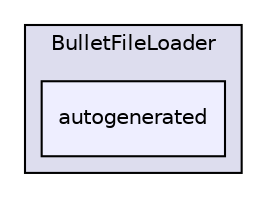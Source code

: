 digraph "bullet/bullet-2.82-r2704/Extras/Serialize/BulletFileLoader/autogenerated" {
  compound=true
  node [ fontsize="10", fontname="Helvetica"];
  edge [ labelfontsize="10", labelfontname="Helvetica"];
  subgraph clusterdir_6ffd395ba13e040c6edac6da7f622800 {
    graph [ bgcolor="#ddddee", pencolor="black", label="BulletFileLoader" fontname="Helvetica", fontsize="10", URL="dir_6ffd395ba13e040c6edac6da7f622800.html"]
  dir_c0adfc2b2bfc26f4ed8bef6f80875105 [shape=box, label="autogenerated", style="filled", fillcolor="#eeeeff", pencolor="black", URL="dir_c0adfc2b2bfc26f4ed8bef6f80875105.html"];
  }
}
